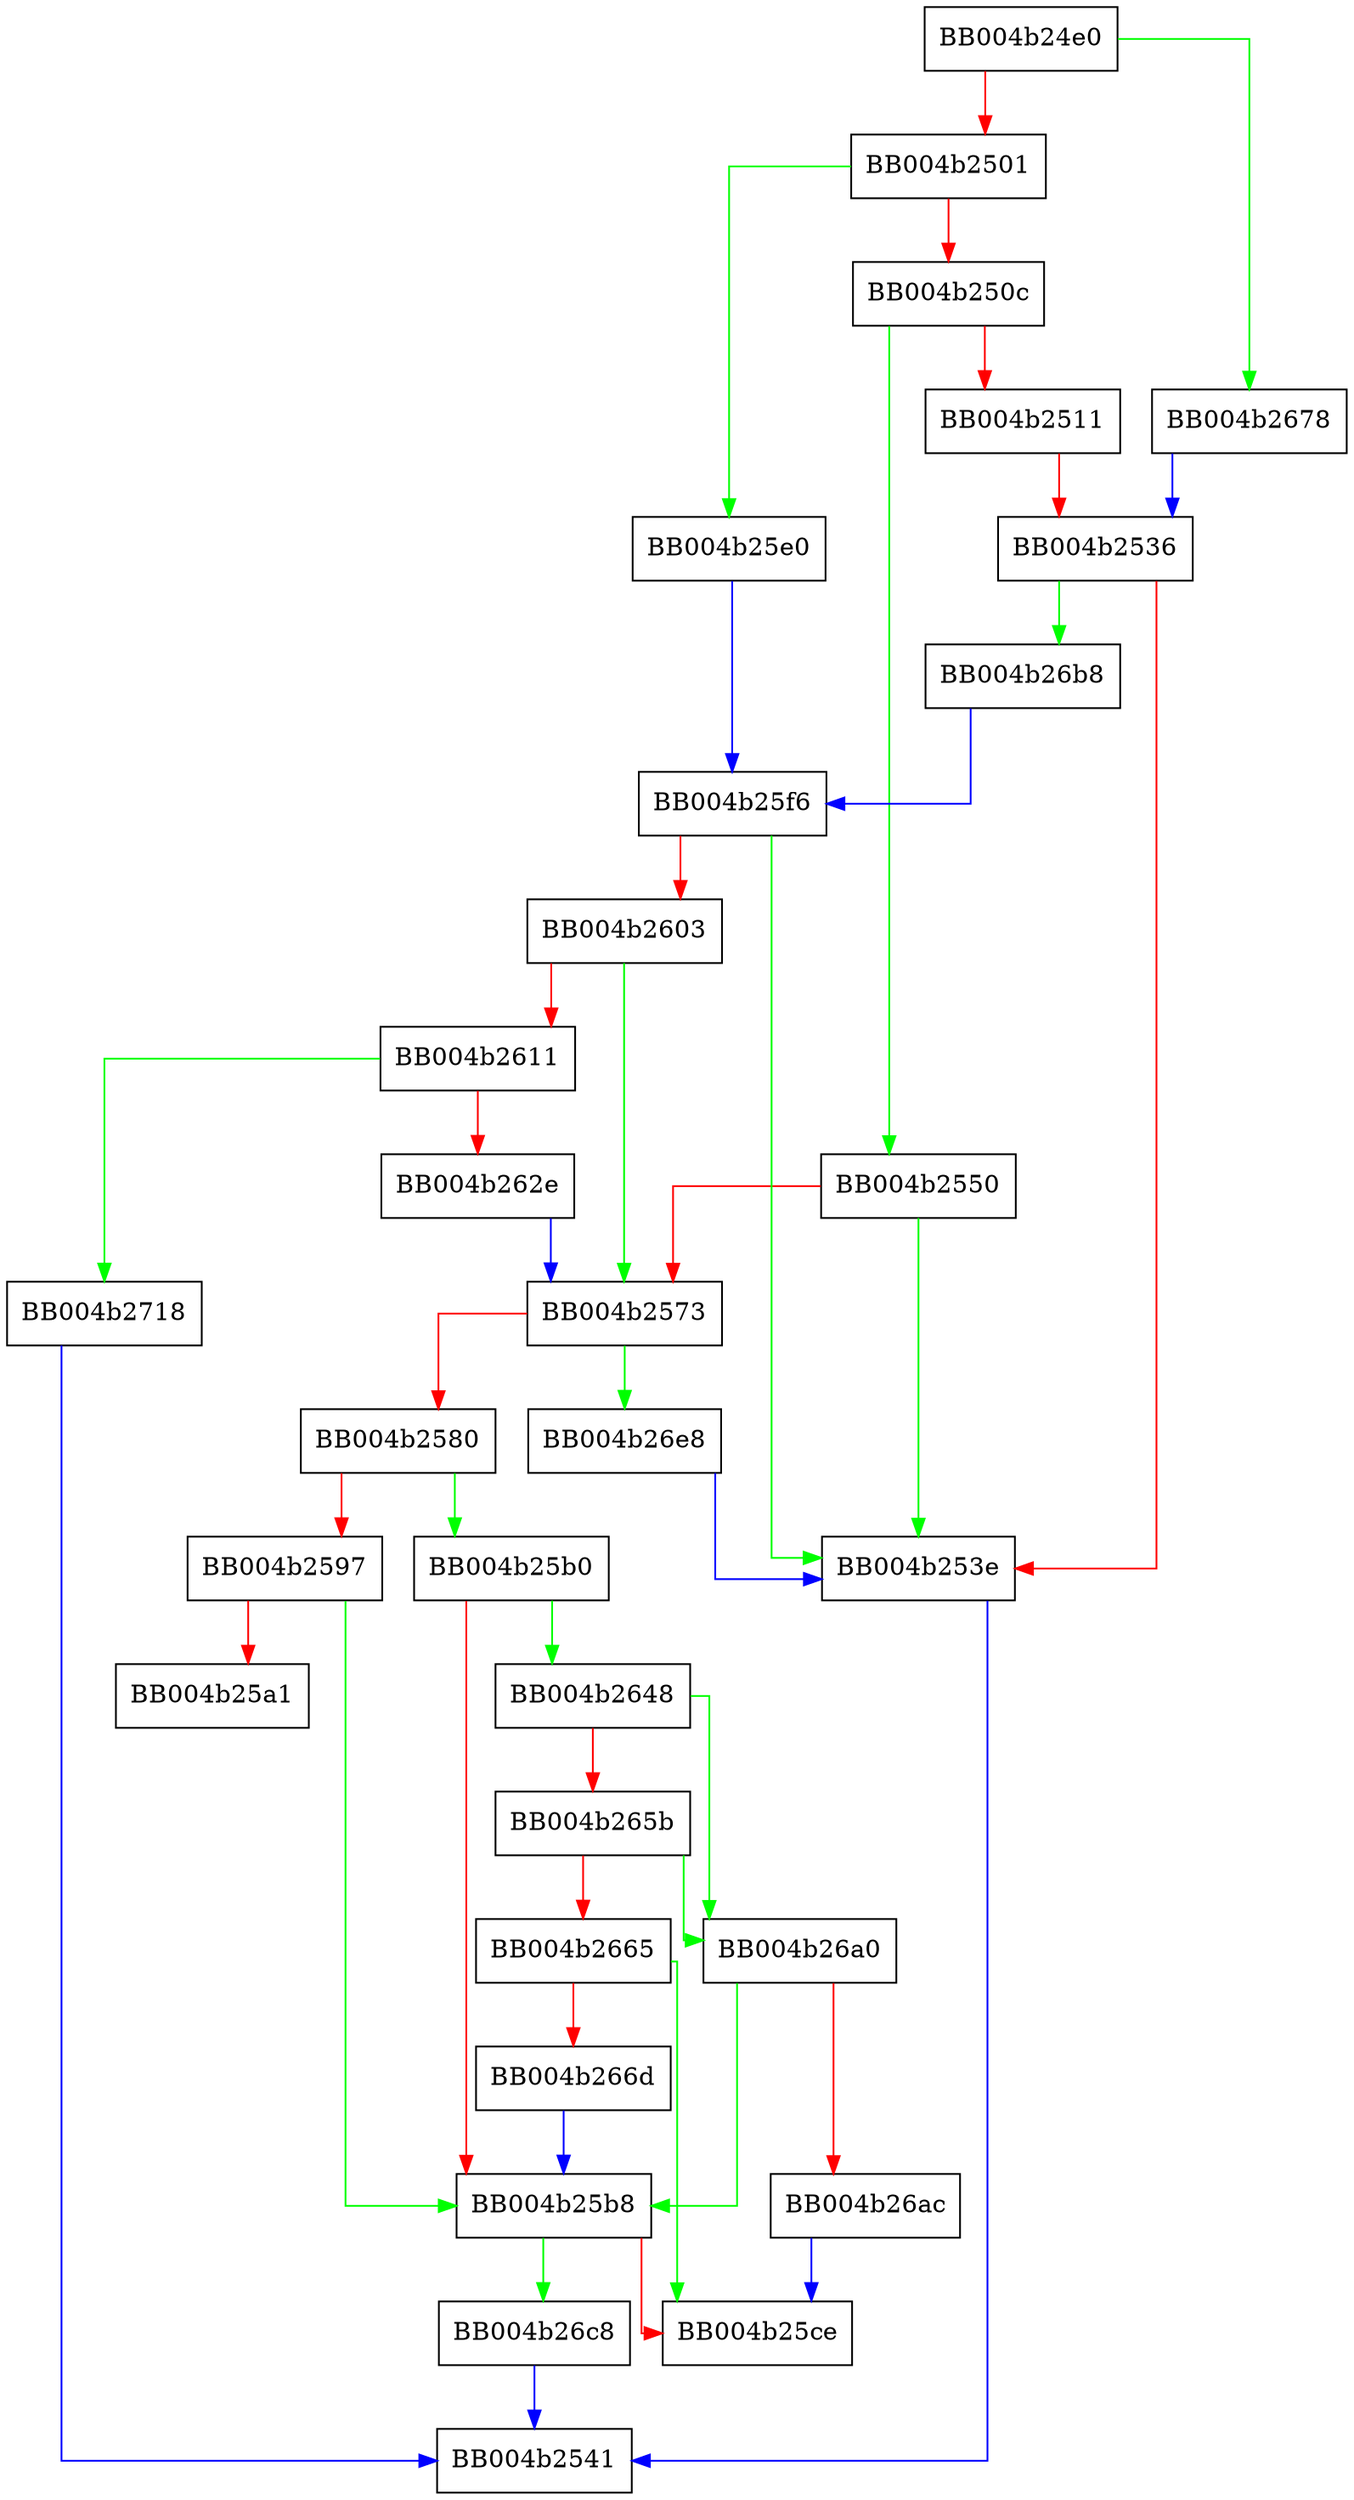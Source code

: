 digraph ossl_quic_has_pending {
  node [shape="box"];
  graph [splines=ortho];
  BB004b24e0 -> BB004b2678 [color="green"];
  BB004b24e0 -> BB004b2501 [color="red"];
  BB004b2501 -> BB004b25e0 [color="green"];
  BB004b2501 -> BB004b250c [color="red"];
  BB004b250c -> BB004b2550 [color="green"];
  BB004b250c -> BB004b2511 [color="red"];
  BB004b2511 -> BB004b2536 [color="red"];
  BB004b2536 -> BB004b26b8 [color="green"];
  BB004b2536 -> BB004b253e [color="red"];
  BB004b253e -> BB004b2541 [color="blue"];
  BB004b2550 -> BB004b253e [color="green"];
  BB004b2550 -> BB004b2573 [color="red"];
  BB004b2573 -> BB004b26e8 [color="green"];
  BB004b2573 -> BB004b2580 [color="red"];
  BB004b2580 -> BB004b25b0 [color="green"];
  BB004b2580 -> BB004b2597 [color="red"];
  BB004b2597 -> BB004b25b8 [color="green"];
  BB004b2597 -> BB004b25a1 [color="red"];
  BB004b25b0 -> BB004b2648 [color="green"];
  BB004b25b0 -> BB004b25b8 [color="red"];
  BB004b25b8 -> BB004b26c8 [color="green"];
  BB004b25b8 -> BB004b25ce [color="red"];
  BB004b25e0 -> BB004b25f6 [color="blue"];
  BB004b25f6 -> BB004b253e [color="green"];
  BB004b25f6 -> BB004b2603 [color="red"];
  BB004b2603 -> BB004b2573 [color="green"];
  BB004b2603 -> BB004b2611 [color="red"];
  BB004b2611 -> BB004b2718 [color="green"];
  BB004b2611 -> BB004b262e [color="red"];
  BB004b262e -> BB004b2573 [color="blue"];
  BB004b2648 -> BB004b26a0 [color="green"];
  BB004b2648 -> BB004b265b [color="red"];
  BB004b265b -> BB004b26a0 [color="green"];
  BB004b265b -> BB004b2665 [color="red"];
  BB004b2665 -> BB004b25ce [color="green"];
  BB004b2665 -> BB004b266d [color="red"];
  BB004b266d -> BB004b25b8 [color="blue"];
  BB004b2678 -> BB004b2536 [color="blue"];
  BB004b26a0 -> BB004b25b8 [color="green"];
  BB004b26a0 -> BB004b26ac [color="red"];
  BB004b26ac -> BB004b25ce [color="blue"];
  BB004b26b8 -> BB004b25f6 [color="blue"];
  BB004b26c8 -> BB004b2541 [color="blue"];
  BB004b26e8 -> BB004b253e [color="blue"];
  BB004b2718 -> BB004b2541 [color="blue"];
}